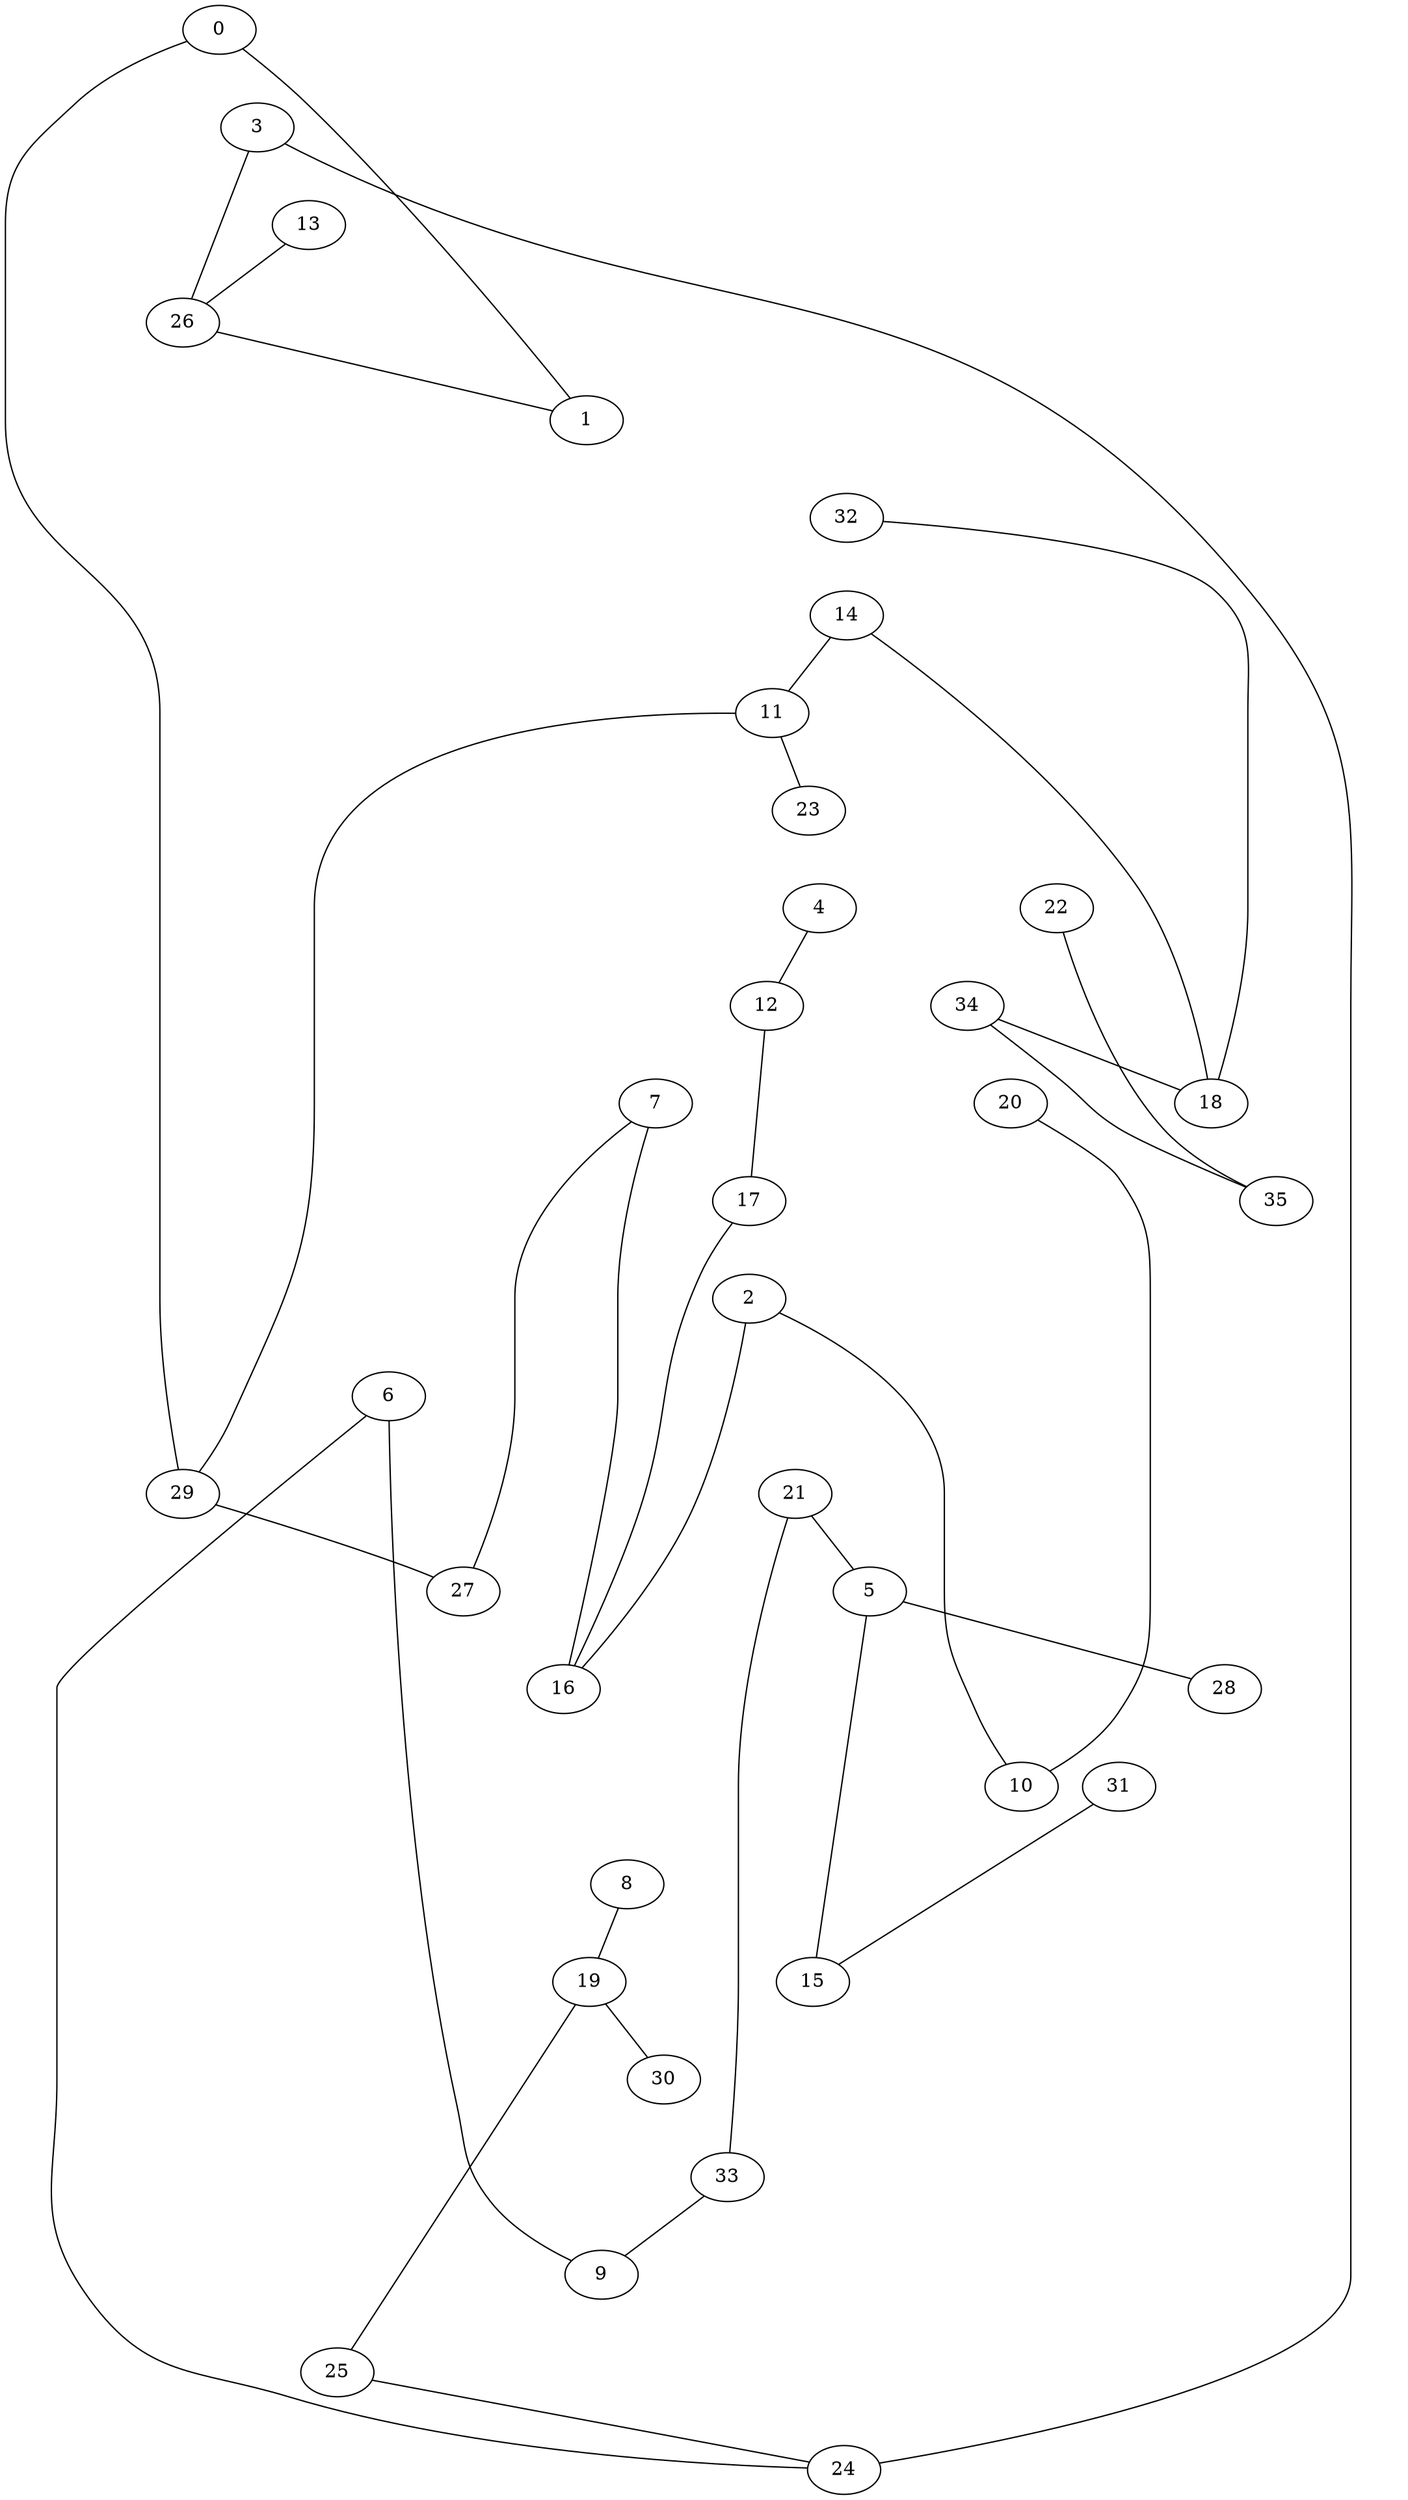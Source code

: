 graph {
"0" [pos="549.417000,9585.760000"]
"1" [pos="549.261000,9587.280000"]
"2" [pos="547.205000,9578.730000"]
"3" [pos="552.326964,9587.096289"]
"4" [pos="541.955000,9581.600000"]
"5" [pos="556.324000,9572.150000"]
"6" [pos="553.938000,9583.690000"]
"7" [pos="545.631000,9582.040000"]
"8" [pos="558.161000,9587.920000"]
"9" [pos="554.182000,9583.520000"]
"10" [pos="542.650000,9568.390000"]
"11" [pos="546.156000,9586.540000"]
"12" [pos="542.481000,9581.110000"]
"13" [pos="550.784000,9589.150000"]
"14" [pos="545.049000,9587.600000"]
"15" [pos="562.580000,9573.260000"]
"16" [pos="545.970000,9579.900000"]
"17" [pos="544.085000,9579.930000"]
"18" [pos="544.343000,9588.420000"]
"19" [pos="557.226000,9586.640000"]
"20" [pos="539.180000,9566.070000"]
"21" [pos="555.268000,9577.990000"]
"22" [pos="535.704860,9588.784830"]
"23" [pos="545.188000,9585.960000"]
"24" [pos="552.847000,9585.560000"]
"25" [pos="556.513000,9587.100000"]
"26" [pos="551.312000,9587.590000"]
"27" [pos="546.774000,9583.420000"]
"28" [pos="558.078000,9558.380000"]
"29" [pos="547.853000,9584.930000"]
"30" [pos="557.698000,9586.370000"]
"31" [pos="570.860000,9566.120000"]
"32" [pos="545.103000,9589.130000"]
"33" [pos="556.013000,9581.300000"]
"34" [pos="537.617343,9587.431655"]
"35" [pos="535.709247,9588.784830"]
"22" -- "35" //[label=".00438734809699781180825"]
"9" -- "6" //[label=".297381909335518419144"]
"19" -- "30" //[label=".543768333023572271321"]
"4" -- "12" //[label=".718871337583949921275"]
"19" -- "25" //[label=".848509870302532733497"]
"18" -- "32" //[label="1.04004807581128015491"]
"18" -- "14" //[label="1.08205175476940431654"]
"11" -- "23" //[label="1.12846089874747096307"]
"26" -- "3" //[label="1.12867277364339779544"]
"1" -- "0" //[label="1.52798429311342945955"]
"14" -- "11" //[label="1.53266075828894888941"]
"8" -- "19" //[label="1.58512617794343877754"]
"3" -- "24" //[label="1.62191879901350658556"]
"13" -- "26" //[label="1.6469316925721090938"]
"16" -- "2" //[label="1.70121280267937201823"]
"0" -- "29" //[label="1.77059199139726255578"]
"27" -- "7" //[label="1.79188420384740753217"]
"29" -- "27" //[label="1.85589358531154830227"]
"16" -- "17" //[label="1.88523871167552810839"]
"17" -- "12" //[label="1.99128501224732293784"]
"26" -- "1" //[label="2.07429530202424819305"]
"24" -- "6" //[label="2.16498983831245918601"]
"16" -- "7" //[label="2.16668433326253863911"]
"29" -- "11" //[label="2.33921119183409421954"]
"35" -- "34" //[label="2.33921209760712548619"]
"33" -- "9" //[label="2.87766589443688408894"]
"21" -- "33" //[label="3.39280488681513117991"]
"25" -- "24" //[label="3.97632443344391638563"]
"20" -- "10" //[label="4.17412266230867237302"]
"21" -- "5" //[label="5.93470605843301594553"]
"5" -- "15" //[label="6.35371041203503088111"]
"34" -- "18" //[label="6.7978881962955018256"]
"31" -- "15" //[label="10.9333434959298354658"]
"10" -- "2" //[label="11.2988329043314730011"]
"5" -- "28" //[label="13.8812613259751035418"]
"10" -- "4" [color="transparent"]
"4" -- "20" [color="transparent"]
"20" -- "28" [color="transparent"]
"28" -- "10" [color="transparent"]
"12" -- "7" [color="transparent"]
"7" -- "4" [color="transparent"]
"10" -- "12" [color="transparent"]
"10" -- "17" [color="transparent"]
"4" -- "34" [color="transparent"]
"34" -- "20" [color="transparent"]
"2" -- "27" [color="transparent"]
"27" -- "16" [color="transparent"]
"17" -- "2" [color="transparent"]
"7" -- "17" [color="transparent"]
"7" -- "23" [color="transparent"]
"23" -- "4" [color="transparent"]
"27" -- "6" [color="transparent"]
"6" -- "29" [color="transparent"]
"10" -- "5" [color="transparent"]
"5" -- "2" [color="transparent"]
"27" -- "23" [color="transparent"]
"18" -- "35" [color="transparent"]
"34" -- "23" [color="transparent"]
"23" -- "18" [color="transparent"]
"35" -- "32" [color="transparent"]
"32" -- "22" [color="transparent"]
"22" -- "34" [color="transparent"]
"22" -- "20" [color="transparent"]
"23" -- "29" [color="transparent"]
"11" -- "32" [color="transparent"]
"32" -- "14" [color="transparent"]
"14" -- "23" [color="transparent"]
"1" -- "32" [color="transparent"]
"11" -- "1" [color="transparent"]
"29" -- "1" [color="transparent"]
"2" -- "6" [color="transparent"]
"9" -- "21" [color="transparent"]
"6" -- "21" [color="transparent"]
"6" -- "25" [color="transparent"]
"6" -- "0" [color="transparent"]
"9" -- "25" [color="transparent"]
"2" -- "21" [color="transparent"]
"28" -- "31" [color="transparent"]
"15" -- "28" [color="transparent"]
"21" -- "15" [color="transparent"]
"15" -- "33" [color="transparent"]
"30" -- "33" [color="transparent"]
"15" -- "30" [color="transparent"]
"30" -- "9" [color="transparent"]
"24" -- "0" [color="transparent"]
"31" -- "8" [color="transparent"]
"8" -- "15" [color="transparent"]
"0" -- "26" [color="transparent"]
"3" -- "13" [color="transparent"]
"13" -- "1" [color="transparent"]
"0" -- "3" [color="transparent"]
"13" -- "32" [color="transparent"]
"30" -- "8" [color="transparent"]
"9" -- "19" [color="transparent"]
"25" -- "8" [color="transparent"]
"8" -- "13" [color="transparent"]
"13" -- "25" [color="transparent"]
"25" -- "3" [color="transparent"]
}
